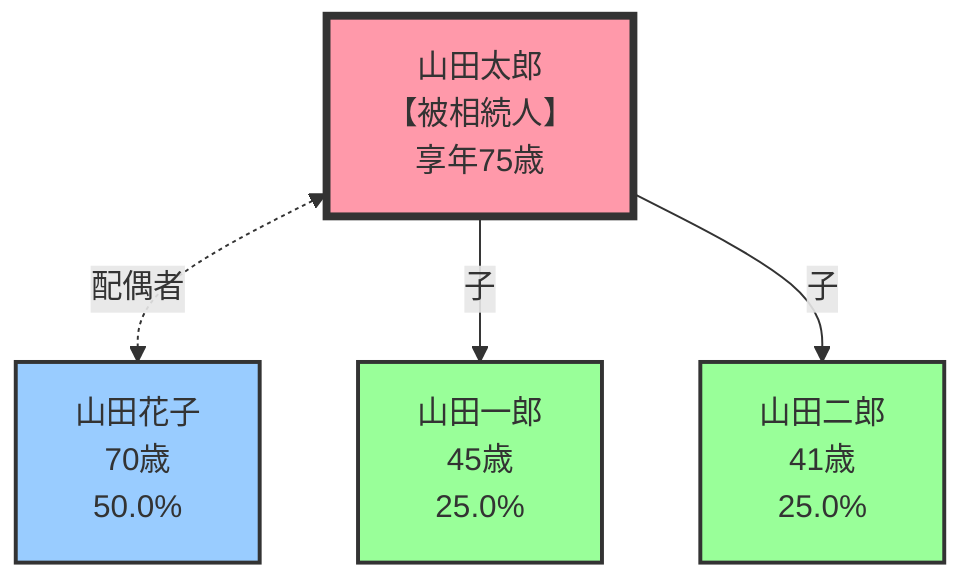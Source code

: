 graph TB

    classDef decedent fill:#f9a,stroke:#333,stroke-width:4px
    classDef spouse fill:#9cf,stroke:#333,stroke-width:2px
    classDef child fill:#9f9,stroke:#333,stroke-width:2px
    classDef parent fill:#ddf,stroke:#333,stroke-width:2px
    classDef sibling fill:#ddd,stroke:#333,stroke-width:2px
    classDef substitute fill:#ffa,stroke:#333,stroke-width:2px

    D34d1b959-fe22-455f-9b99-fbbdca43af25["山田太郎<br>【被相続人】<br>享年75歳"]
    class D34d1b959-fe22-455f-9b99-fbbdca43af25 decedent

    S13f03c91-f283-4a3e-b986-5010c6f8cec1["山田花子<br>70歳<br>50.0%"]
    class S13f03c91-f283-4a3e-b986-5010c6f8cec1 spouse
    D34d1b959-fe22-455f-9b99-fbbdca43af25 <-.配偶者.-> S13f03c91-f283-4a3e-b986-5010c6f8cec1

    C301b3329-e267-4104-8a71-75bbb199f782["山田一郎<br>45歳<br>25.0%"]
    class C301b3329-e267-4104-8a71-75bbb199f782 child
    D34d1b959-fe22-455f-9b99-fbbdca43af25 -->|子| C301b3329-e267-4104-8a71-75bbb199f782

    C01b4e482-c48b-4faf-a4e4-4b0587556a5d["山田二郎<br>41歳<br>25.0%"]
    class C01b4e482-c48b-4faf-a4e4-4b0587556a5d child
    D34d1b959-fe22-455f-9b99-fbbdca43af25 -->|子| C01b4e482-c48b-4faf-a4e4-4b0587556a5d